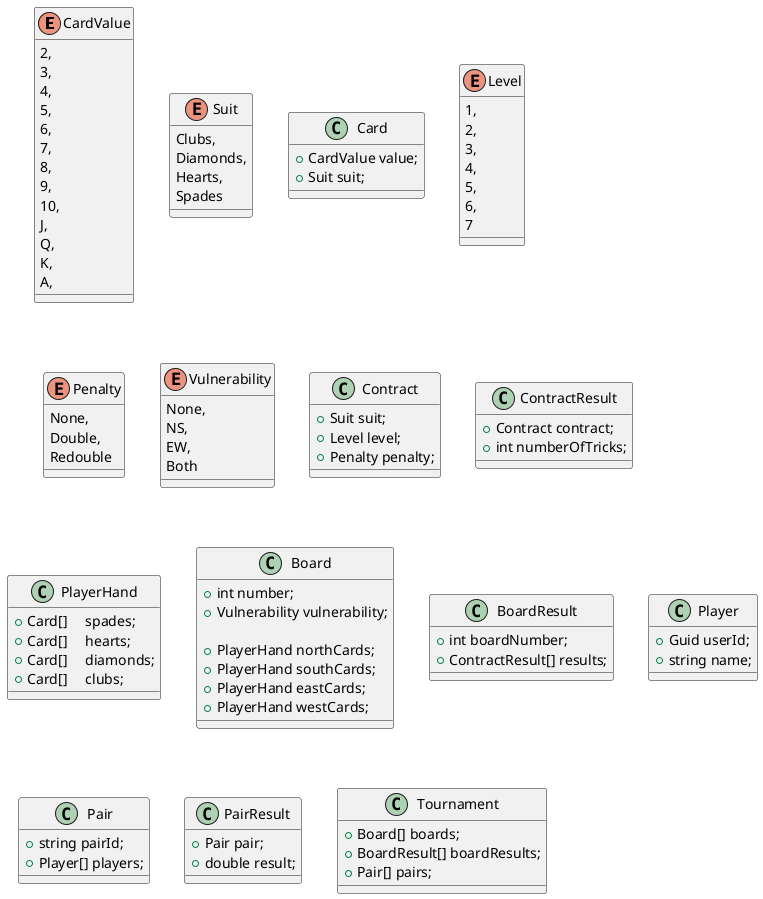 @startuml
enum CardValue {
		2,
		3,
		4,
		5,
		6,
		7,
		8,
		9,
		10,
		J,
		Q,
		K,
		A,

}

enum Suit {
		Clubs,
		Diamonds,
		Hearts,
		Spades
}

class Card {
		+CardValue value;
		+Suit suit;
}

enum Level {
		1,
		2,
		3,
		4,
		5,
		6,
		7
}

enum Penalty {
		None,
		Double,
		Redouble
}

enum Vulnerability {
		None,
		NS,
		EW,
		Both
}

class Contract {
		+Suit suit;
		+Level level;
		+Penalty penalty;
}

class ContractResult {
		+Contract contract;
		+int numberOfTricks;
}

class PlayerHand {
		+Card[]	spades;
		+Card[]	hearts;
		+Card[]	diamonds;
		+Card[]	clubs;
}

class Board {
		+int number;
		+Vulnerability vulnerability;

		+PlayerHand northCards;
		+PlayerHand southCards;
		+PlayerHand eastCards;
		+PlayerHand westCards;
}

class BoardResult {
		+int boardNumber;
		+ContractResult[] results;
}

class Player {
		+Guid userId;
		+string name;
}

class Pair {
		+string pairId;
		+Player[] players;
}

class PairResult {
		+Pair pair;
		+double result;
}

class Tournament {
		+Board[] boards;
		+BoardResult[] boardResults;
		+Pair[] pairs;
}

@enduml
